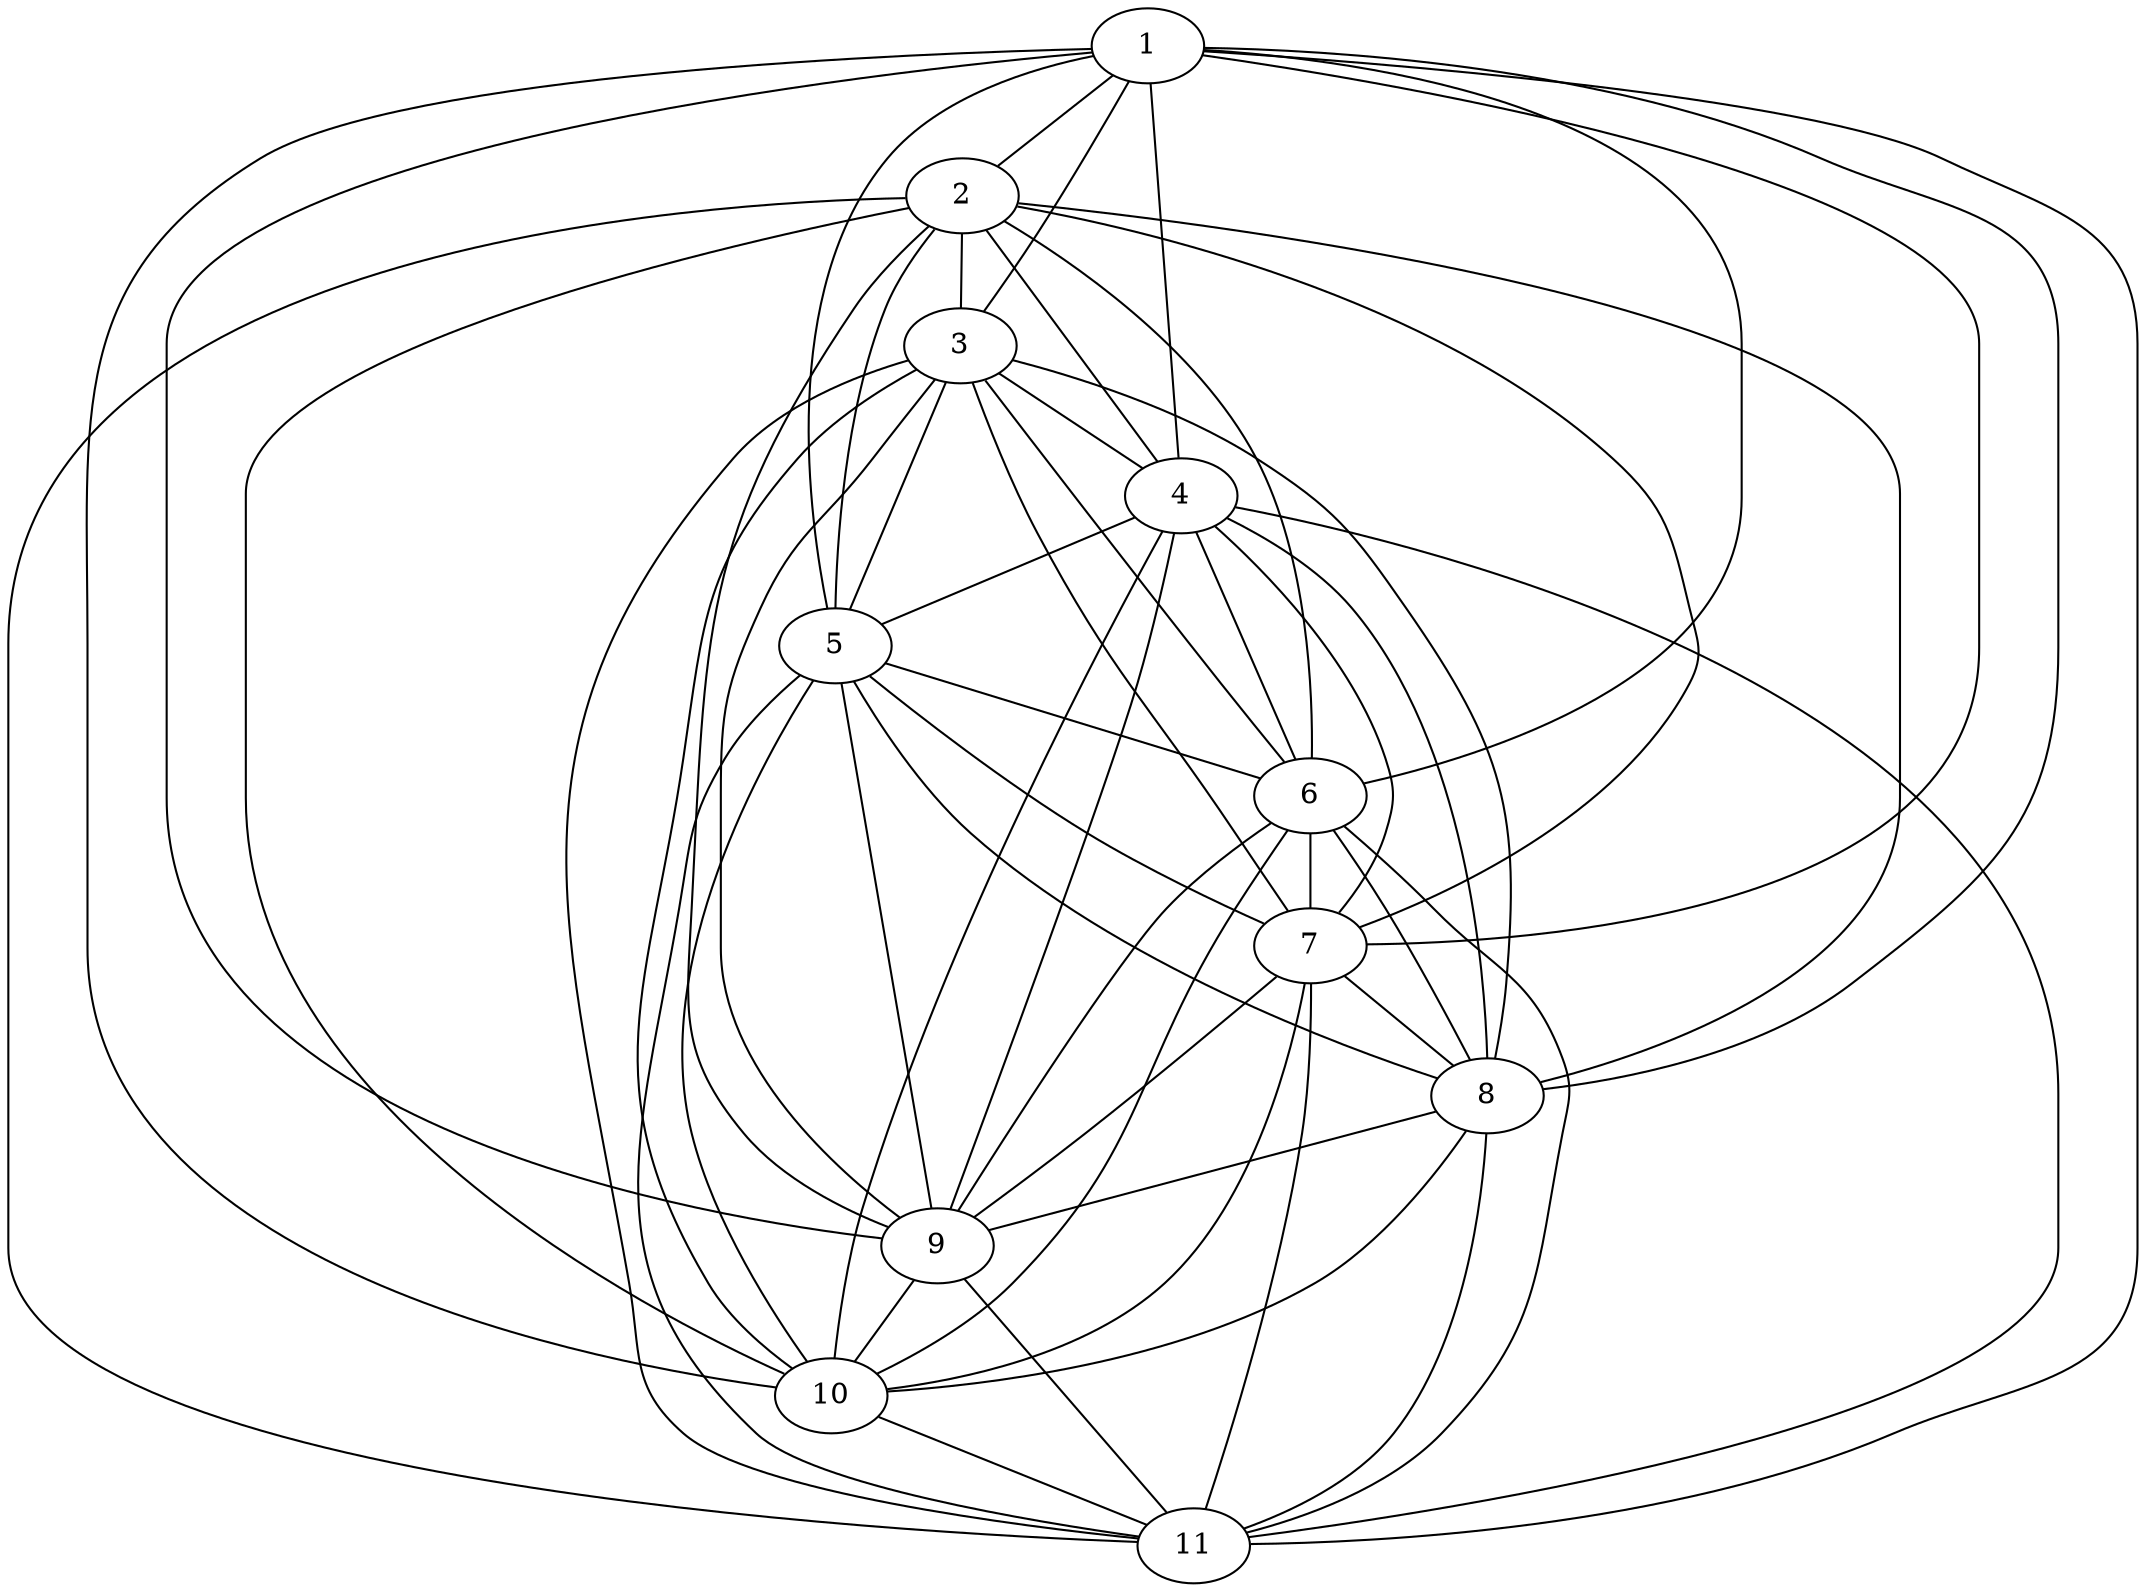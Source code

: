 graph result {
	1;
	2;
	3;
	4;
	5;
	6;
	7;
	8;
	9;
	10;
	11;
	1 -- 2;
	1 -- 3;
	1 -- 4;
	1 -- 5;
	1 -- 6;
	1 -- 7;
	1 -- 8;
	1 -- 9;
	1 -- 10;
	1 -- 11;
	2 -- 3;
	2 -- 4;
	2 -- 5;
	2 -- 6;
	2 -- 7;
	2 -- 8;
	2 -- 9;
	2 -- 10;
	2 -- 11;
	3 -- 4;
	3 -- 5;
	3 -- 6;
	3 -- 7;
	3 -- 8;
	3 -- 9;
	3 -- 10;
	3 -- 11;
	4 -- 5;
	4 -- 6;
	4 -- 7;
	4 -- 8;
	4 -- 9;
	4 -- 10;
	4 -- 11;
	5 -- 6;
	5 -- 7;
	5 -- 8;
	5 -- 9;
	5 -- 10;
	5 -- 11;
	6 -- 7;
	6 -- 8;
	6 -- 9;
	6 -- 10;
	6 -- 11;
	7 -- 8;
	7 -- 9;
	7 -- 10;
	7 -- 11;
	8 -- 9;
	8 -- 10;
	8 -- 11;
	9 -- 10;
	9 -- 11;
	10 -- 11;
}
